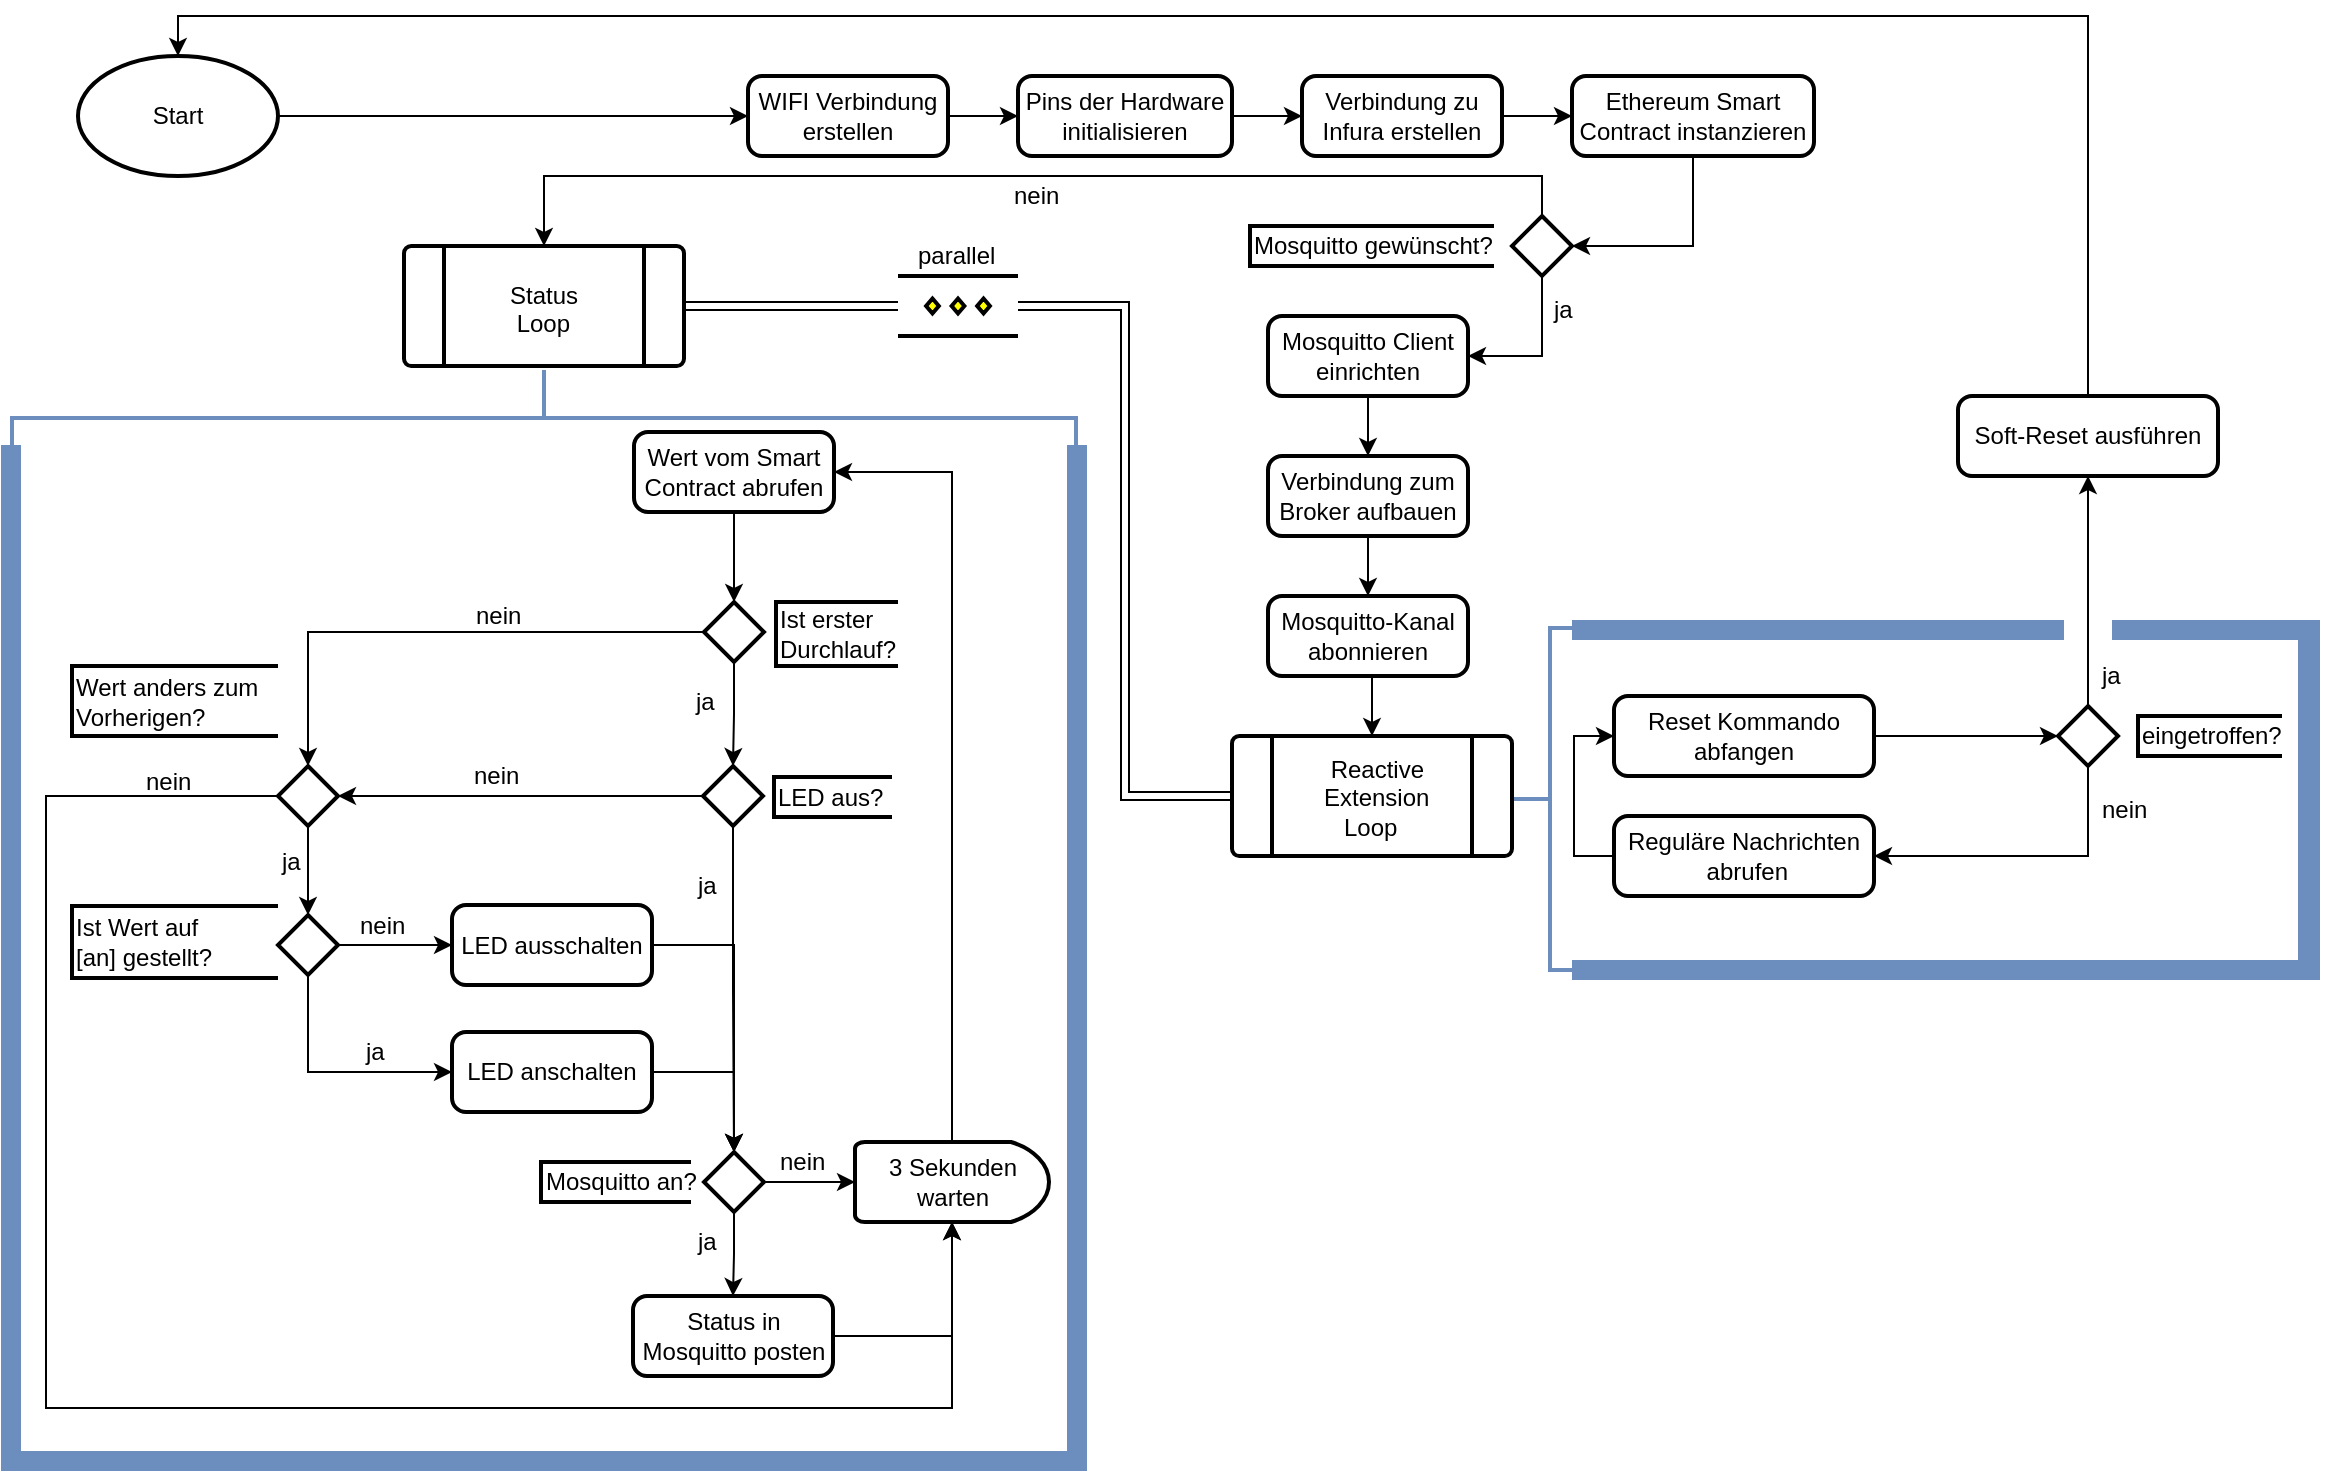 <mxfile version="12.1.3" type="device" pages="1"><diagram id="qBasVWfx7dgwUd0C4EsL" name="Seite-1"><mxGraphModel dx="2111" dy="2044" grid="1" gridSize="10" guides="1" tooltips="1" connect="1" arrows="1" fold="1" page="1" pageScale="1" pageWidth="827" pageHeight="1169" math="0" shadow="0"><root><mxCell id="0"/><mxCell id="1" parent="0"/><mxCell id="Q2bZFQcOWzu2IoMaa46e-1" style="edgeStyle=orthogonalEdgeStyle;rounded=0;orthogonalLoop=1;jettySize=auto;html=1;exitX=1;exitY=0.5;exitDx=0;exitDy=0;exitPerimeter=0;entryX=0;entryY=0.5;entryDx=0;entryDy=0;" edge="1" parent="1" source="Q2bZFQcOWzu2IoMaa46e-2" target="Q2bZFQcOWzu2IoMaa46e-4"><mxGeometry relative="1" as="geometry"/></mxCell><mxCell id="Q2bZFQcOWzu2IoMaa46e-2" value="Start" style="strokeWidth=2;html=1;shape=mxgraph.flowchart.start_1;whiteSpace=wrap;" vertex="1" parent="1"><mxGeometry x="-160" y="20" width="100" height="60" as="geometry"/></mxCell><mxCell id="Q2bZFQcOWzu2IoMaa46e-3" style="edgeStyle=orthogonalEdgeStyle;rounded=0;orthogonalLoop=1;jettySize=auto;html=1;exitX=1;exitY=0.5;exitDx=0;exitDy=0;entryX=0;entryY=0.5;entryDx=0;entryDy=0;" edge="1" parent="1" source="Q2bZFQcOWzu2IoMaa46e-4" target="Q2bZFQcOWzu2IoMaa46e-8"><mxGeometry relative="1" as="geometry"/></mxCell><mxCell id="Q2bZFQcOWzu2IoMaa46e-4" value="WIFI Verbindung erstellen" style="rounded=1;whiteSpace=wrap;html=1;absoluteArcSize=1;arcSize=14;strokeWidth=2;" vertex="1" parent="1"><mxGeometry x="175" y="30" width="100" height="40" as="geometry"/></mxCell><mxCell id="Q2bZFQcOWzu2IoMaa46e-5" style="edgeStyle=orthogonalEdgeStyle;rounded=0;orthogonalLoop=1;jettySize=auto;html=1;exitX=0;exitY=0.5;exitDx=0;exitDy=0;exitPerimeter=0;entryX=1;entryY=0.5;entryDx=0;entryDy=0;shape=link;" edge="1" parent="1" source="Q2bZFQcOWzu2IoMaa46e-6" target="Q2bZFQcOWzu2IoMaa46e-39"><mxGeometry relative="1" as="geometry"/></mxCell><mxCell id="Q2bZFQcOWzu2IoMaa46e-6" value="" style="verticalLabelPosition=bottom;verticalAlign=top;html=1;strokeWidth=2;shape=mxgraph.flowchart.parallel_mode;pointerEvents=1;fillColor=none;" vertex="1" parent="1"><mxGeometry x="250" y="130" width="60" height="30" as="geometry"/></mxCell><mxCell id="Q2bZFQcOWzu2IoMaa46e-7" style="edgeStyle=orthogonalEdgeStyle;rounded=0;orthogonalLoop=1;jettySize=auto;html=1;exitX=1;exitY=0.5;exitDx=0;exitDy=0;entryX=0;entryY=0.5;entryDx=0;entryDy=0;" edge="1" parent="1" source="Q2bZFQcOWzu2IoMaa46e-8" target="Q2bZFQcOWzu2IoMaa46e-10"><mxGeometry relative="1" as="geometry"/></mxCell><mxCell id="Q2bZFQcOWzu2IoMaa46e-8" value="Pins der Hardware initialisieren" style="rounded=1;whiteSpace=wrap;html=1;absoluteArcSize=1;arcSize=14;strokeWidth=2;" vertex="1" parent="1"><mxGeometry x="310" y="30" width="107" height="40" as="geometry"/></mxCell><mxCell id="Q2bZFQcOWzu2IoMaa46e-9" style="edgeStyle=orthogonalEdgeStyle;rounded=0;orthogonalLoop=1;jettySize=auto;html=1;exitX=1;exitY=0.5;exitDx=0;exitDy=0;entryX=0;entryY=0.5;entryDx=0;entryDy=0;" edge="1" parent="1" source="Q2bZFQcOWzu2IoMaa46e-10" target="Q2bZFQcOWzu2IoMaa46e-12"><mxGeometry relative="1" as="geometry"/></mxCell><mxCell id="Q2bZFQcOWzu2IoMaa46e-10" value="Verbindung zu Infura erstellen" style="rounded=1;whiteSpace=wrap;html=1;absoluteArcSize=1;arcSize=14;strokeWidth=2;" vertex="1" parent="1"><mxGeometry x="452" y="30" width="100" height="40" as="geometry"/></mxCell><mxCell id="Q2bZFQcOWzu2IoMaa46e-11" style="edgeStyle=orthogonalEdgeStyle;rounded=0;orthogonalLoop=1;jettySize=auto;html=1;exitX=0.5;exitY=1;exitDx=0;exitDy=0;entryX=1;entryY=0.5;entryDx=0;entryDy=0;entryPerimeter=0;strokeWidth=1;" edge="1" parent="1" source="Q2bZFQcOWzu2IoMaa46e-12" target="Q2bZFQcOWzu2IoMaa46e-15"><mxGeometry relative="1" as="geometry"/></mxCell><mxCell id="Q2bZFQcOWzu2IoMaa46e-12" value="Ethereum Smart Contract instanzieren" style="rounded=1;whiteSpace=wrap;html=1;absoluteArcSize=1;arcSize=14;strokeWidth=2;" vertex="1" parent="1"><mxGeometry x="587" y="30" width="121" height="40" as="geometry"/></mxCell><mxCell id="Q2bZFQcOWzu2IoMaa46e-13" style="edgeStyle=orthogonalEdgeStyle;rounded=0;orthogonalLoop=1;jettySize=auto;html=1;exitX=0.5;exitY=1;exitDx=0;exitDy=0;exitPerimeter=0;entryX=1;entryY=0.5;entryDx=0;entryDy=0;" edge="1" parent="1" source="Q2bZFQcOWzu2IoMaa46e-15" target="Q2bZFQcOWzu2IoMaa46e-18"><mxGeometry relative="1" as="geometry"/></mxCell><mxCell id="Q2bZFQcOWzu2IoMaa46e-14" style="edgeStyle=orthogonalEdgeStyle;rounded=0;orthogonalLoop=1;jettySize=auto;html=1;exitX=0.5;exitY=0;exitDx=0;exitDy=0;exitPerimeter=0;entryX=0.5;entryY=0;entryDx=0;entryDy=0;" edge="1" parent="1" source="Q2bZFQcOWzu2IoMaa46e-15" target="Q2bZFQcOWzu2IoMaa46e-39"><mxGeometry relative="1" as="geometry"><mxPoint x="410" y="115" as="targetPoint"/></mxGeometry></mxCell><mxCell id="Q2bZFQcOWzu2IoMaa46e-15" value="" style="strokeWidth=2;html=1;shape=mxgraph.flowchart.decision;whiteSpace=wrap;" vertex="1" parent="1"><mxGeometry x="557" y="100" width="30" height="30" as="geometry"/></mxCell><mxCell id="Q2bZFQcOWzu2IoMaa46e-16" value="Mosquitto gewünscht?" style="strokeWidth=2;html=1;shape=mxgraph.flowchart.annotation_1;align=left;pointerEvents=1;" vertex="1" parent="1"><mxGeometry x="426" y="105" width="122" height="20" as="geometry"/></mxCell><mxCell id="Q2bZFQcOWzu2IoMaa46e-17" style="edgeStyle=orthogonalEdgeStyle;rounded=0;orthogonalLoop=1;jettySize=auto;html=1;exitX=0.5;exitY=1;exitDx=0;exitDy=0;entryX=0.5;entryY=0;entryDx=0;entryDy=0;" edge="1" parent="1" source="Q2bZFQcOWzu2IoMaa46e-18" target="Q2bZFQcOWzu2IoMaa46e-25"><mxGeometry relative="1" as="geometry"/></mxCell><mxCell id="Q2bZFQcOWzu2IoMaa46e-18" value="Mosquitto Client einrichten" style="rounded=1;whiteSpace=wrap;html=1;absoluteArcSize=1;arcSize=14;strokeWidth=2;" vertex="1" parent="1"><mxGeometry x="435" y="150" width="100" height="40" as="geometry"/></mxCell><mxCell id="Q2bZFQcOWzu2IoMaa46e-19" value="ja" style="text;html=1;resizable=0;points=[];autosize=1;align=left;verticalAlign=top;spacingTop=-4;" vertex="1" parent="1"><mxGeometry x="576" y="137" width="20" height="20" as="geometry"/></mxCell><mxCell id="Q2bZFQcOWzu2IoMaa46e-20" value="nein" style="text;html=1;resizable=0;points=[];autosize=1;align=left;verticalAlign=top;spacingTop=-4;" vertex="1" parent="1"><mxGeometry x="305.5" y="80" width="40" height="20" as="geometry"/></mxCell><mxCell id="Q2bZFQcOWzu2IoMaa46e-21" value="" style="strokeWidth=2;html=1;shape=mxgraph.flowchart.annotation_2;align=left;labelPosition=right;pointerEvents=1;rotation=0;fillColor=#dae8fc;strokeColor=#6c8ebf;" vertex="1" parent="1"><mxGeometry x="552" y="306" width="48" height="171" as="geometry"/></mxCell><mxCell id="Q2bZFQcOWzu2IoMaa46e-22" style="edgeStyle=orthogonalEdgeStyle;rounded=0;orthogonalLoop=1;jettySize=auto;html=1;exitX=0.5;exitY=1;exitDx=0;exitDy=0;entryX=0.5;entryY=0;entryDx=0;entryDy=0;" edge="1" parent="1" source="Q2bZFQcOWzu2IoMaa46e-23" target="Q2bZFQcOWzu2IoMaa46e-31"><mxGeometry relative="1" as="geometry"/></mxCell><mxCell id="Q2bZFQcOWzu2IoMaa46e-23" value="Mosquitto-Kanal abonnieren" style="rounded=1;whiteSpace=wrap;html=1;absoluteArcSize=1;arcSize=14;strokeWidth=2;" vertex="1" parent="1"><mxGeometry x="435" y="290" width="100" height="40" as="geometry"/></mxCell><mxCell id="Q2bZFQcOWzu2IoMaa46e-24" style="edgeStyle=orthogonalEdgeStyle;rounded=0;orthogonalLoop=1;jettySize=auto;html=1;exitX=0.5;exitY=1;exitDx=0;exitDy=0;entryX=0.5;entryY=0;entryDx=0;entryDy=0;" edge="1" parent="1" source="Q2bZFQcOWzu2IoMaa46e-25" target="Q2bZFQcOWzu2IoMaa46e-23"><mxGeometry relative="1" as="geometry"/></mxCell><mxCell id="Q2bZFQcOWzu2IoMaa46e-25" value="Verbindung zum Broker aufbauen" style="rounded=1;whiteSpace=wrap;html=1;absoluteArcSize=1;arcSize=14;strokeWidth=2;" vertex="1" parent="1"><mxGeometry x="435" y="220" width="100" height="40" as="geometry"/></mxCell><mxCell id="Q2bZFQcOWzu2IoMaa46e-26" style="edgeStyle=orthogonalEdgeStyle;rounded=0;orthogonalLoop=1;jettySize=auto;html=1;exitX=0;exitY=0.5;exitDx=0;exitDy=0;entryX=0;entryY=0.5;entryDx=0;entryDy=0;" edge="1" parent="1" source="Q2bZFQcOWzu2IoMaa46e-27" target="Q2bZFQcOWzu2IoMaa46e-29"><mxGeometry relative="1" as="geometry"/></mxCell><mxCell id="Q2bZFQcOWzu2IoMaa46e-27" value="Reguläre Nachrichten &amp;nbsp;abrufen" style="rounded=1;whiteSpace=wrap;html=1;absoluteArcSize=1;arcSize=14;strokeWidth=2;" vertex="1" parent="1"><mxGeometry x="608" y="400" width="130" height="40" as="geometry"/></mxCell><mxCell id="Q2bZFQcOWzu2IoMaa46e-28" style="edgeStyle=orthogonalEdgeStyle;rounded=0;orthogonalLoop=1;jettySize=auto;html=1;exitX=1;exitY=0.5;exitDx=0;exitDy=0;entryX=0;entryY=0.5;entryDx=0;entryDy=0;entryPerimeter=0;" edge="1" parent="1" source="Q2bZFQcOWzu2IoMaa46e-29" target="Q2bZFQcOWzu2IoMaa46e-34"><mxGeometry relative="1" as="geometry"/></mxCell><mxCell id="Q2bZFQcOWzu2IoMaa46e-29" value="Reset Kommando abfangen" style="rounded=1;whiteSpace=wrap;html=1;absoluteArcSize=1;arcSize=14;strokeWidth=2;" vertex="1" parent="1"><mxGeometry x="608" y="340" width="130" height="40" as="geometry"/></mxCell><mxCell id="Q2bZFQcOWzu2IoMaa46e-30" style="edgeStyle=orthogonalEdgeStyle;rounded=0;orthogonalLoop=1;jettySize=auto;html=1;exitX=0;exitY=0.5;exitDx=0;exitDy=0;entryX=1;entryY=0.5;entryDx=0;entryDy=0;entryPerimeter=0;shape=link;" edge="1" parent="1" source="Q2bZFQcOWzu2IoMaa46e-31" target="Q2bZFQcOWzu2IoMaa46e-6"><mxGeometry relative="1" as="geometry"/></mxCell><mxCell id="Q2bZFQcOWzu2IoMaa46e-31" value="" style="verticalLabelPosition=bottom;verticalAlign=top;html=1;strokeWidth=2;shape=process;whiteSpace=wrap;rounded=1;size=0.14;arcSize=6;" vertex="1" parent="1"><mxGeometry x="417" y="360" width="140" height="60" as="geometry"/></mxCell><mxCell id="Q2bZFQcOWzu2IoMaa46e-32" style="edgeStyle=orthogonalEdgeStyle;rounded=0;orthogonalLoop=1;jettySize=auto;html=1;exitX=0.5;exitY=0;exitDx=0;exitDy=0;exitPerimeter=0;entryX=0.5;entryY=1;entryDx=0;entryDy=0;" edge="1" parent="1" source="Q2bZFQcOWzu2IoMaa46e-34" target="Q2bZFQcOWzu2IoMaa46e-36"><mxGeometry relative="1" as="geometry"><mxPoint x="845" y="240" as="targetPoint"/></mxGeometry></mxCell><mxCell id="Q2bZFQcOWzu2IoMaa46e-33" style="edgeStyle=orthogonalEdgeStyle;rounded=0;orthogonalLoop=1;jettySize=auto;html=1;exitX=0.5;exitY=1;exitDx=0;exitDy=0;exitPerimeter=0;entryX=1;entryY=0.5;entryDx=0;entryDy=0;" edge="1" parent="1" source="Q2bZFQcOWzu2IoMaa46e-34" target="Q2bZFQcOWzu2IoMaa46e-27"><mxGeometry relative="1" as="geometry"/></mxCell><mxCell id="Q2bZFQcOWzu2IoMaa46e-34" value="" style="strokeWidth=2;html=1;shape=mxgraph.flowchart.decision;whiteSpace=wrap;" vertex="1" parent="1"><mxGeometry x="830" y="345" width="30" height="30" as="geometry"/></mxCell><mxCell id="Q2bZFQcOWzu2IoMaa46e-35" style="edgeStyle=orthogonalEdgeStyle;rounded=0;orthogonalLoop=1;jettySize=auto;html=1;exitX=0.5;exitY=0;exitDx=0;exitDy=0;entryX=0.5;entryY=0;entryDx=0;entryDy=0;entryPerimeter=0;" edge="1" parent="1" source="Q2bZFQcOWzu2IoMaa46e-36" target="Q2bZFQcOWzu2IoMaa46e-2"><mxGeometry relative="1" as="geometry"/></mxCell><mxCell id="Q2bZFQcOWzu2IoMaa46e-36" value="Soft-Reset ausführen" style="rounded=1;whiteSpace=wrap;html=1;absoluteArcSize=1;arcSize=14;strokeWidth=2;" vertex="1" parent="1"><mxGeometry x="780" y="190" width="130" height="40" as="geometry"/></mxCell><mxCell id="Q2bZFQcOWzu2IoMaa46e-37" value="eingetroffen?" style="strokeWidth=2;html=1;shape=mxgraph.flowchart.annotation_1;align=left;pointerEvents=1;" vertex="1" parent="1"><mxGeometry x="870" y="350" width="72" height="20" as="geometry"/></mxCell><mxCell id="Q2bZFQcOWzu2IoMaa46e-38" value="ja" style="text;html=1;resizable=0;points=[];autosize=1;align=left;verticalAlign=top;spacingTop=-4;" vertex="1" parent="1"><mxGeometry x="850" y="320" width="20" height="20" as="geometry"/></mxCell><mxCell id="Q2bZFQcOWzu2IoMaa46e-39" value="" style="verticalLabelPosition=bottom;verticalAlign=top;html=1;strokeWidth=2;shape=process;whiteSpace=wrap;rounded=1;size=0.14;arcSize=6;" vertex="1" parent="1"><mxGeometry x="3" y="115" width="140" height="60" as="geometry"/></mxCell><mxCell id="Q2bZFQcOWzu2IoMaa46e-40" value="nein" style="text;html=1;resizable=0;points=[];autosize=1;align=left;verticalAlign=top;spacingTop=-4;" vertex="1" parent="1"><mxGeometry x="850" y="387" width="40" height="20" as="geometry"/></mxCell><mxCell id="Q2bZFQcOWzu2IoMaa46e-41" value="parallel" style="text;html=1;resizable=0;points=[];autosize=1;align=left;verticalAlign=top;spacingTop=-4;" vertex="1" parent="1"><mxGeometry x="258" y="110" width="50" height="20" as="geometry"/></mxCell><mxCell id="Q2bZFQcOWzu2IoMaa46e-42" style="edgeStyle=orthogonalEdgeStyle;rounded=0;orthogonalLoop=1;jettySize=auto;html=1;exitX=0.5;exitY=1;exitDx=0;exitDy=0;entryX=0.5;entryY=0;entryDx=0;entryDy=0;entryPerimeter=0;" edge="1" parent="1" source="Q2bZFQcOWzu2IoMaa46e-43" target="Q2bZFQcOWzu2IoMaa46e-49"><mxGeometry relative="1" as="geometry"/></mxCell><mxCell id="Q2bZFQcOWzu2IoMaa46e-43" value="Wert vom Smart Contract abrufen" style="rounded=1;whiteSpace=wrap;html=1;absoluteArcSize=1;arcSize=14;strokeWidth=2;" vertex="1" parent="1"><mxGeometry x="118" y="208" width="100" height="40" as="geometry"/></mxCell><mxCell id="Q2bZFQcOWzu2IoMaa46e-44" value="Status&lt;br&gt;&amp;nbsp;Loop" style="text;html=1;resizable=0;points=[];autosize=1;align=left;verticalAlign=top;spacingTop=-4;" vertex="1" parent="1"><mxGeometry x="54" y="130" width="50" height="30" as="geometry"/></mxCell><mxCell id="Q2bZFQcOWzu2IoMaa46e-45" value="&lt;span style=&quot;text-align: center ; white-space: normal&quot;&gt;&amp;nbsp;Reactive&lt;br&gt;Extension&amp;nbsp;&lt;/span&gt;&lt;br style=&quot;text-align: center ; white-space: normal&quot;&gt;&lt;span style=&quot;text-align: center ; white-space: normal&quot;&gt;&amp;nbsp; &amp;nbsp;Loop&lt;/span&gt;" style="text;html=1;resizable=0;points=[];autosize=1;align=left;verticalAlign=top;spacingTop=-4;" vertex="1" parent="1"><mxGeometry x="461" y="367" width="70" height="40" as="geometry"/></mxCell><mxCell id="Q2bZFQcOWzu2IoMaa46e-46" value="" style="strokeWidth=2;html=1;shape=mxgraph.flowchart.annotation_2;align=left;labelPosition=right;pointerEvents=1;rotation=90;fillColor=#dae8fc;strokeColor=#6c8ebf;" vertex="1" parent="1"><mxGeometry x="49" y="-65" width="48" height="532" as="geometry"/></mxCell><mxCell id="Q2bZFQcOWzu2IoMaa46e-47" style="edgeStyle=orthogonalEdgeStyle;rounded=0;orthogonalLoop=1;jettySize=auto;html=1;exitX=0.5;exitY=1;exitDx=0;exitDy=0;exitPerimeter=0;entryX=0.5;entryY=0;entryDx=0;entryDy=0;entryPerimeter=0;" edge="1" parent="1" source="Q2bZFQcOWzu2IoMaa46e-49" target="Q2bZFQcOWzu2IoMaa46e-53"><mxGeometry relative="1" as="geometry"/></mxCell><mxCell id="Q2bZFQcOWzu2IoMaa46e-48" style="edgeStyle=orthogonalEdgeStyle;rounded=0;orthogonalLoop=1;jettySize=auto;html=1;exitX=0;exitY=0.5;exitDx=0;exitDy=0;exitPerimeter=0;" edge="1" parent="1" source="Q2bZFQcOWzu2IoMaa46e-49" target="Q2bZFQcOWzu2IoMaa46e-66"><mxGeometry relative="1" as="geometry"/></mxCell><mxCell id="Q2bZFQcOWzu2IoMaa46e-49" value="" style="strokeWidth=2;html=1;shape=mxgraph.flowchart.decision;whiteSpace=wrap;" vertex="1" parent="1"><mxGeometry x="153" y="293" width="30" height="30" as="geometry"/></mxCell><mxCell id="Q2bZFQcOWzu2IoMaa46e-50" value="Ist erster &lt;br&gt;Durchlauf?" style="strokeWidth=2;html=1;shape=mxgraph.flowchart.annotation_1;align=left;pointerEvents=1;" vertex="1" parent="1"><mxGeometry x="189" y="293" width="61" height="32" as="geometry"/></mxCell><mxCell id="Q2bZFQcOWzu2IoMaa46e-51" style="edgeStyle=orthogonalEdgeStyle;rounded=0;orthogonalLoop=1;jettySize=auto;html=1;exitX=0.5;exitY=1;exitDx=0;exitDy=0;exitPerimeter=0;entryX=0.5;entryY=0;entryDx=0;entryDy=0;entryPerimeter=0;" edge="1" parent="1" source="Q2bZFQcOWzu2IoMaa46e-53" target="Q2bZFQcOWzu2IoMaa46e-59"><mxGeometry relative="1" as="geometry"/></mxCell><mxCell id="Q2bZFQcOWzu2IoMaa46e-52" style="edgeStyle=orthogonalEdgeStyle;rounded=0;orthogonalLoop=1;jettySize=auto;html=1;exitX=0;exitY=0.5;exitDx=0;exitDy=0;exitPerimeter=0;entryX=1;entryY=0.5;entryDx=0;entryDy=0;entryPerimeter=0;strokeWidth=1;" edge="1" parent="1" source="Q2bZFQcOWzu2IoMaa46e-53" target="Q2bZFQcOWzu2IoMaa46e-66"><mxGeometry relative="1" as="geometry"/></mxCell><mxCell id="Q2bZFQcOWzu2IoMaa46e-53" value="" style="strokeWidth=2;html=1;shape=mxgraph.flowchart.decision;whiteSpace=wrap;" vertex="1" parent="1"><mxGeometry x="152.5" y="375" width="30" height="30" as="geometry"/></mxCell><mxCell id="Q2bZFQcOWzu2IoMaa46e-54" value="LED aus?" style="strokeWidth=2;html=1;shape=mxgraph.flowchart.annotation_1;align=left;pointerEvents=1;" vertex="1" parent="1"><mxGeometry x="188" y="380.5" width="59" height="20" as="geometry"/></mxCell><mxCell id="Q2bZFQcOWzu2IoMaa46e-55" value="ja" style="text;html=1;resizable=0;points=[];autosize=1;align=left;verticalAlign=top;spacingTop=-4;" vertex="1" parent="1"><mxGeometry x="146.5" y="333" width="20" height="20" as="geometry"/></mxCell><mxCell id="Q2bZFQcOWzu2IoMaa46e-56" value="Mosquitto an?" style="strokeWidth=2;html=1;shape=mxgraph.flowchart.annotation_1;align=left;pointerEvents=1;" vertex="1" parent="1"><mxGeometry x="71.5" y="573" width="75" height="20" as="geometry"/></mxCell><mxCell id="Q2bZFQcOWzu2IoMaa46e-57" style="edgeStyle=orthogonalEdgeStyle;rounded=0;orthogonalLoop=1;jettySize=auto;html=1;exitX=0.5;exitY=1;exitDx=0;exitDy=0;exitPerimeter=0;entryX=0.5;entryY=0;entryDx=0;entryDy=0;" edge="1" parent="1" source="Q2bZFQcOWzu2IoMaa46e-59" target="Q2bZFQcOWzu2IoMaa46e-63"><mxGeometry relative="1" as="geometry"/></mxCell><mxCell id="Q2bZFQcOWzu2IoMaa46e-58" style="edgeStyle=orthogonalEdgeStyle;rounded=0;orthogonalLoop=1;jettySize=auto;html=1;exitX=1;exitY=0.5;exitDx=0;exitDy=0;exitPerimeter=0;entryX=0;entryY=0.5;entryDx=0;entryDy=0;entryPerimeter=0;" edge="1" parent="1" source="Q2bZFQcOWzu2IoMaa46e-59" target="Q2bZFQcOWzu2IoMaa46e-78"><mxGeometry relative="1" as="geometry"/></mxCell><mxCell id="Q2bZFQcOWzu2IoMaa46e-59" value="" style="strokeWidth=2;html=1;shape=mxgraph.flowchart.decision;whiteSpace=wrap;" vertex="1" parent="1"><mxGeometry x="153" y="568" width="30" height="30" as="geometry"/></mxCell><mxCell id="Q2bZFQcOWzu2IoMaa46e-60" value="ja" style="text;html=1;resizable=0;points=[];autosize=1;align=left;verticalAlign=top;spacingTop=-4;" vertex="1" parent="1"><mxGeometry x="148" y="424.5" width="20" height="20" as="geometry"/></mxCell><mxCell id="Q2bZFQcOWzu2IoMaa46e-61" value="ja" style="text;html=1;resizable=0;points=[];autosize=1;align=left;verticalAlign=top;spacingTop=-4;" vertex="1" parent="1"><mxGeometry x="148" y="603" width="20" height="20" as="geometry"/></mxCell><mxCell id="Q2bZFQcOWzu2IoMaa46e-62" style="edgeStyle=orthogonalEdgeStyle;rounded=0;orthogonalLoop=1;jettySize=auto;html=1;exitX=1;exitY=0.5;exitDx=0;exitDy=0;entryX=0.5;entryY=1;entryDx=0;entryDy=0;entryPerimeter=0;" edge="1" parent="1" source="Q2bZFQcOWzu2IoMaa46e-63" target="Q2bZFQcOWzu2IoMaa46e-78"><mxGeometry relative="1" as="geometry"/></mxCell><mxCell id="Q2bZFQcOWzu2IoMaa46e-63" value="Status in Mosquitto posten" style="rounded=1;whiteSpace=wrap;html=1;absoluteArcSize=1;arcSize=14;strokeWidth=2;" vertex="1" parent="1"><mxGeometry x="117.5" y="640" width="100" height="40" as="geometry"/></mxCell><mxCell id="Q2bZFQcOWzu2IoMaa46e-64" style="edgeStyle=orthogonalEdgeStyle;rounded=0;orthogonalLoop=1;jettySize=auto;html=1;exitX=0.5;exitY=1;exitDx=0;exitDy=0;exitPerimeter=0;entryX=0.5;entryY=0;entryDx=0;entryDy=0;entryPerimeter=0;" edge="1" parent="1" source="Q2bZFQcOWzu2IoMaa46e-66" target="Q2bZFQcOWzu2IoMaa46e-72"><mxGeometry relative="1" as="geometry"/></mxCell><mxCell id="Q2bZFQcOWzu2IoMaa46e-65" style="edgeStyle=orthogonalEdgeStyle;rounded=0;orthogonalLoop=1;jettySize=auto;html=1;exitX=0;exitY=0.5;exitDx=0;exitDy=0;exitPerimeter=0;entryX=0.5;entryY=1;entryDx=0;entryDy=0;entryPerimeter=0;strokeWidth=1;" edge="1" parent="1" source="Q2bZFQcOWzu2IoMaa46e-66" target="Q2bZFQcOWzu2IoMaa46e-78"><mxGeometry relative="1" as="geometry"><Array as="points"><mxPoint x="-176" y="390"/><mxPoint x="-176" y="696"/><mxPoint x="277" y="696"/></Array></mxGeometry></mxCell><mxCell id="Q2bZFQcOWzu2IoMaa46e-66" value="" style="strokeWidth=2;html=1;shape=mxgraph.flowchart.decision;whiteSpace=wrap;" vertex="1" parent="1"><mxGeometry x="-60" y="375" width="30" height="30" as="geometry"/></mxCell><mxCell id="Q2bZFQcOWzu2IoMaa46e-67" value="nein" style="text;html=1;resizable=0;points=[];autosize=1;align=left;verticalAlign=top;spacingTop=-4;" vertex="1" parent="1"><mxGeometry x="37" y="290" width="40" height="20" as="geometry"/></mxCell><mxCell id="Q2bZFQcOWzu2IoMaa46e-68" value="Wert anders zum &lt;br&gt;Vorherigen?&amp;nbsp;" style="strokeWidth=2;html=1;shape=mxgraph.flowchart.annotation_1;align=left;pointerEvents=1;" vertex="1" parent="1"><mxGeometry x="-163" y="325" width="103" height="35" as="geometry"/></mxCell><mxCell id="Q2bZFQcOWzu2IoMaa46e-69" value="Ist Wert auf &lt;br&gt;[an] gestellt?" style="strokeWidth=2;html=1;shape=mxgraph.flowchart.annotation_1;align=left;pointerEvents=1;" vertex="1" parent="1"><mxGeometry x="-163" y="445" width="103" height="36" as="geometry"/></mxCell><mxCell id="Q2bZFQcOWzu2IoMaa46e-70" style="edgeStyle=orthogonalEdgeStyle;rounded=0;orthogonalLoop=1;jettySize=auto;html=1;exitX=0.5;exitY=1;exitDx=0;exitDy=0;exitPerimeter=0;entryX=0;entryY=0.5;entryDx=0;entryDy=0;" edge="1" parent="1" source="Q2bZFQcOWzu2IoMaa46e-72" target="Q2bZFQcOWzu2IoMaa46e-74"><mxGeometry relative="1" as="geometry"/></mxCell><mxCell id="Q2bZFQcOWzu2IoMaa46e-71" style="edgeStyle=orthogonalEdgeStyle;rounded=0;orthogonalLoop=1;jettySize=auto;html=1;exitX=1;exitY=0.5;exitDx=0;exitDy=0;exitPerimeter=0;entryX=0;entryY=0.5;entryDx=0;entryDy=0;" edge="1" parent="1" source="Q2bZFQcOWzu2IoMaa46e-72" target="Q2bZFQcOWzu2IoMaa46e-76"><mxGeometry relative="1" as="geometry"/></mxCell><mxCell id="Q2bZFQcOWzu2IoMaa46e-72" value="" style="strokeWidth=2;html=1;shape=mxgraph.flowchart.decision;whiteSpace=wrap;" vertex="1" parent="1"><mxGeometry x="-60" y="449.5" width="30" height="30" as="geometry"/></mxCell><mxCell id="Q2bZFQcOWzu2IoMaa46e-73" style="edgeStyle=orthogonalEdgeStyle;rounded=0;orthogonalLoop=1;jettySize=auto;html=1;exitX=1;exitY=0.5;exitDx=0;exitDy=0;entryX=0.5;entryY=0;entryDx=0;entryDy=0;entryPerimeter=0;" edge="1" parent="1" source="Q2bZFQcOWzu2IoMaa46e-74" target="Q2bZFQcOWzu2IoMaa46e-59"><mxGeometry relative="1" as="geometry"/></mxCell><mxCell id="Q2bZFQcOWzu2IoMaa46e-74" value="LED anschalten" style="rounded=1;whiteSpace=wrap;html=1;absoluteArcSize=1;arcSize=14;strokeWidth=2;" vertex="1" parent="1"><mxGeometry x="27" y="508" width="100" height="40" as="geometry"/></mxCell><mxCell id="Q2bZFQcOWzu2IoMaa46e-75" style="edgeStyle=orthogonalEdgeStyle;rounded=0;orthogonalLoop=1;jettySize=auto;html=1;exitX=1;exitY=0.5;exitDx=0;exitDy=0;entryX=0.5;entryY=0;entryDx=0;entryDy=0;entryPerimeter=0;" edge="1" parent="1" source="Q2bZFQcOWzu2IoMaa46e-76" target="Q2bZFQcOWzu2IoMaa46e-59"><mxGeometry relative="1" as="geometry"/></mxCell><mxCell id="Q2bZFQcOWzu2IoMaa46e-76" value="LED ausschalten" style="rounded=1;whiteSpace=wrap;html=1;absoluteArcSize=1;arcSize=14;strokeWidth=2;" vertex="1" parent="1"><mxGeometry x="27" y="444.5" width="100" height="40" as="geometry"/></mxCell><mxCell id="Q2bZFQcOWzu2IoMaa46e-77" style="edgeStyle=orthogonalEdgeStyle;rounded=0;orthogonalLoop=1;jettySize=auto;html=1;exitX=0.5;exitY=0;exitDx=0;exitDy=0;exitPerimeter=0;entryX=1;entryY=0.5;entryDx=0;entryDy=0;" edge="1" parent="1" source="Q2bZFQcOWzu2IoMaa46e-78" target="Q2bZFQcOWzu2IoMaa46e-43"><mxGeometry relative="1" as="geometry"/></mxCell><mxCell id="Q2bZFQcOWzu2IoMaa46e-78" value="3 Sekunden warten" style="strokeWidth=2;html=1;shape=mxgraph.flowchart.delay;whiteSpace=wrap;" vertex="1" parent="1"><mxGeometry x="228.5" y="563" width="97" height="40" as="geometry"/></mxCell><mxCell id="Q2bZFQcOWzu2IoMaa46e-79" value="ja" style="text;html=1;resizable=0;points=[];autosize=1;align=left;verticalAlign=top;spacingTop=-4;" vertex="1" parent="1"><mxGeometry x="-18" y="508" width="20" height="20" as="geometry"/></mxCell><mxCell id="Q2bZFQcOWzu2IoMaa46e-80" value="nein" style="text;html=1;resizable=0;points=[];autosize=1;align=left;verticalAlign=top;spacingTop=-4;" vertex="1" parent="1"><mxGeometry x="-21.5" y="444.5" width="40" height="20" as="geometry"/></mxCell><mxCell id="Q2bZFQcOWzu2IoMaa46e-81" value="nein" style="text;html=1;resizable=0;points=[];autosize=1;align=left;verticalAlign=top;spacingTop=-4;" vertex="1" parent="1"><mxGeometry x="188.5" y="563" width="40" height="20" as="geometry"/></mxCell><mxCell id="Q2bZFQcOWzu2IoMaa46e-82" value="" style="strokeWidth=10;html=1;shape=stencil(rVRBboMwEHyNr5XBQmqOkZsee8mhZ4e4xUpYI+Mmze+7eEEJwmkNqYSEdobZ8ewKMyHbSjWa5RxUrZl4YXm+BrBeeWMB4QwBfFVErZ6pPFNZcCpV2+jSE3ZSzqjdURPTemcP+mz2vu9goNLO+I4VG8bX+E33CFlaAGyCru2IueGxmTKAWv5NzfhTQTaXvqaqQYdae+1G6DXgWwBeF9tkaTbbuTbjLIPpXzbvM22yZTabx9IkbmZuGL5oMQ+OLDHL3Illi7LEXIRE5N4PJeROlYdPZ79gHz1bo7qfdUIMdG1P+nroIrbnWOZBfjRwI/9PdX85pcuLZH0Y6GQuAb0zTCE/rNO/TJluxujmJsqA0kUdgB8=);align=left;pointerEvents=1;fillColor=#dae8fc;rotation=-90;strokeColor=#6c8ebf;" vertex="1" parent="1"><mxGeometry x="-181" y="202" width="508" height="533" as="geometry"/></mxCell><mxCell id="Q2bZFQcOWzu2IoMaa46e-83" value="" style="strokeWidth=10;html=1;shape=stencil(rVRBboMwEHyNr5XBQmqOkZsee8mhZ4e4xUpYI+Mmze+7eEEJwmkNqYSEdobZ8ewKMyHbSjWa5RxUrZl4YXm+BrBeeWMB4QwBfFVErZ6pPFNZcCpV2+jSE3ZSzqjdURPTemcP+mz2vu9goNLO+I4VG8bX+E33CFlaAGyCru2IueGxmTKAWv5NzfhTQTaXvqaqQYdae+1G6DXgWwBeF9tkaTbbuTbjLIPpXzbvM22yZTabx9IkbmZuGL5oMQ+OLDHL3Illi7LEXIRE5N4PJeROlYdPZ79gHz1bo7qfdUIMdG1P+nroIrbnWOZBfjRwI/9PdX85pcuLZH0Y6GQuAb0zTCE/rNO/TJluxujmJsqA0kUdgB8=);align=left;pointerEvents=1;fillColor=#dae8fc;rotation=180;strokeColor=#6c8ebf;dashed=1;" vertex="1" parent="1"><mxGeometry x="587" y="307" width="368" height="170" as="geometry"/></mxCell><mxCell id="Q2bZFQcOWzu2IoMaa46e-84" value="" style="line;strokeWidth=10;fillColor=#dae8fc;align=left;verticalAlign=middle;spacingTop=-1;spacingLeft=3;spacingRight=3;rotatable=0;labelPosition=right;points=[];portConstraint=eastwest;strokeColor=#6c8ebf;" vertex="1" parent="1"><mxGeometry x="590" y="303" width="238" height="8" as="geometry"/></mxCell><mxCell id="Q2bZFQcOWzu2IoMaa46e-85" value="" style="line;strokeWidth=10;fillColor=#dae8fc;align=left;verticalAlign=middle;spacingTop=-1;spacingLeft=3;spacingRight=3;rotatable=0;labelPosition=right;points=[];portConstraint=eastwest;strokeColor=#6c8ebf;" vertex="1" parent="1"><mxGeometry x="587" y="473" width="373" height="8" as="geometry"/></mxCell><mxCell id="Q2bZFQcOWzu2IoMaa46e-86" value="" style="line;strokeWidth=10;fillColor=#dae8fc;align=left;verticalAlign=middle;spacingTop=-1;spacingLeft=3;spacingRight=3;rotatable=0;labelPosition=right;points=[];portConstraint=eastwest;strokeColor=#6c8ebf;" vertex="1" parent="1"><mxGeometry x="857" y="303" width="90" height="8" as="geometry"/></mxCell><mxCell id="Q2bZFQcOWzu2IoMaa46e-87" value="" style="endArrow=none;html=1;strokeWidth=11;fillColor=#dae8fc;strokeColor=#6c8ebf;" edge="1" parent="1"><mxGeometry width="50" height="50" relative="1" as="geometry"><mxPoint x="955.5" y="482" as="sourcePoint"/><mxPoint x="955.5" y="302" as="targetPoint"/></mxGeometry></mxCell><mxCell id="Q2bZFQcOWzu2IoMaa46e-88" value="nein" style="text;html=1;resizable=0;points=[];autosize=1;align=left;verticalAlign=top;spacingTop=-4;" vertex="1" parent="1"><mxGeometry x="36" y="369.5" width="40" height="20" as="geometry"/></mxCell><mxCell id="Q2bZFQcOWzu2IoMaa46e-89" value="ja" style="text;html=1;resizable=0;points=[];autosize=1;align=left;verticalAlign=top;spacingTop=-4;" vertex="1" parent="1"><mxGeometry x="-60" y="413" width="19" height="14" as="geometry"/></mxCell><mxCell id="Q2bZFQcOWzu2IoMaa46e-90" value="nein" style="text;html=1;resizable=0;points=[];autosize=1;align=left;verticalAlign=top;spacingTop=-4;" vertex="1" parent="1"><mxGeometry x="-128" y="373" width="33" height="14" as="geometry"/></mxCell></root></mxGraphModel></diagram></mxfile>